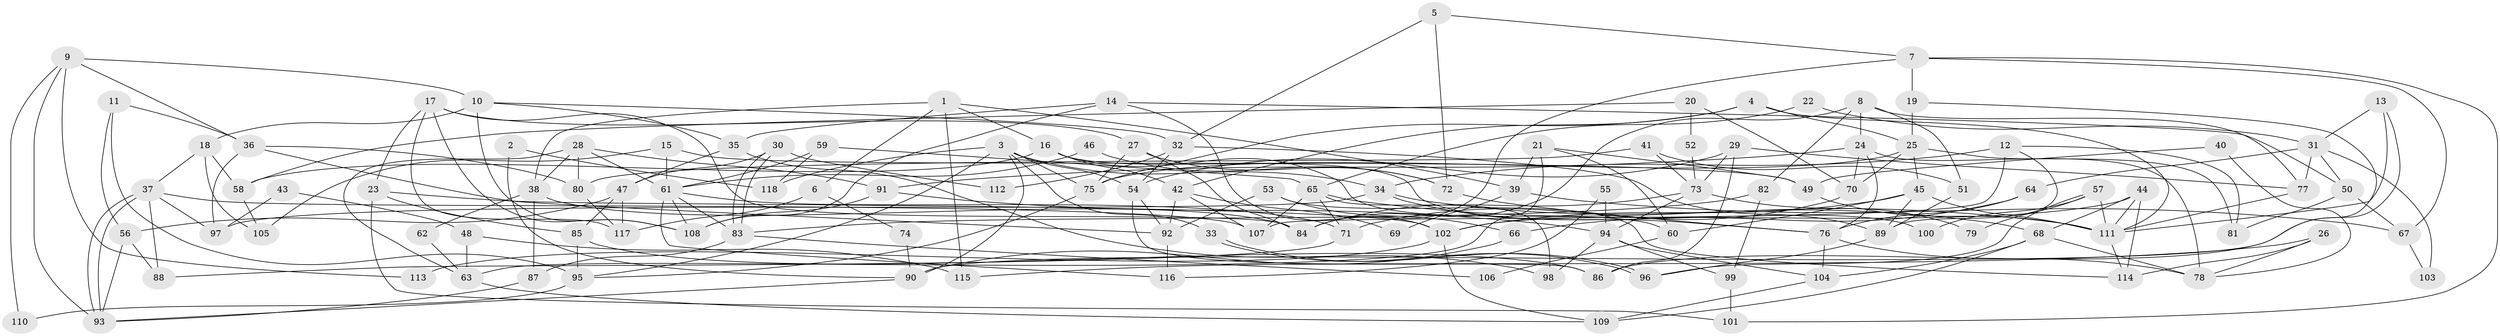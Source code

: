 // Generated by graph-tools (version 1.1) at 2025/14/03/09/25 04:14:55]
// undirected, 118 vertices, 236 edges
graph export_dot {
graph [start="1"]
  node [color=gray90,style=filled];
  1;
  2;
  3;
  4;
  5;
  6;
  7;
  8;
  9;
  10;
  11;
  12;
  13;
  14;
  15;
  16;
  17;
  18;
  19;
  20;
  21;
  22;
  23;
  24;
  25;
  26;
  27;
  28;
  29;
  30;
  31;
  32;
  33;
  34;
  35;
  36;
  37;
  38;
  39;
  40;
  41;
  42;
  43;
  44;
  45;
  46;
  47;
  48;
  49;
  50;
  51;
  52;
  53;
  54;
  55;
  56;
  57;
  58;
  59;
  60;
  61;
  62;
  63;
  64;
  65;
  66;
  67;
  68;
  69;
  70;
  71;
  72;
  73;
  74;
  75;
  76;
  77;
  78;
  79;
  80;
  81;
  82;
  83;
  84;
  85;
  86;
  87;
  88;
  89;
  90;
  91;
  92;
  93;
  94;
  95;
  96;
  97;
  98;
  99;
  100;
  101;
  102;
  103;
  104;
  105;
  106;
  107;
  108;
  109;
  110;
  111;
  112;
  113;
  114;
  115;
  116;
  117;
  118;
  1 -- 38;
  1 -- 39;
  1 -- 6;
  1 -- 16;
  1 -- 115;
  2 -- 118;
  2 -- 90;
  3 -- 95;
  3 -- 75;
  3 -- 33;
  3 -- 34;
  3 -- 54;
  3 -- 90;
  3 -- 118;
  4 -- 25;
  4 -- 111;
  4 -- 42;
  4 -- 75;
  5 -- 32;
  5 -- 7;
  5 -- 72;
  6 -- 117;
  6 -- 74;
  7 -- 19;
  7 -- 84;
  7 -- 67;
  7 -- 101;
  8 -- 84;
  8 -- 77;
  8 -- 24;
  8 -- 51;
  8 -- 82;
  9 -- 36;
  9 -- 93;
  9 -- 10;
  9 -- 110;
  9 -- 113;
  10 -- 108;
  10 -- 18;
  10 -- 32;
  10 -- 35;
  11 -- 36;
  11 -- 56;
  11 -- 95;
  12 -- 34;
  12 -- 107;
  12 -- 81;
  12 -- 89;
  13 -- 90;
  13 -- 31;
  13 -- 111;
  14 -- 108;
  14 -- 50;
  14 -- 35;
  14 -- 102;
  15 -- 105;
  15 -- 61;
  15 -- 49;
  16 -- 60;
  16 -- 42;
  16 -- 58;
  16 -- 100;
  17 -- 108;
  17 -- 27;
  17 -- 23;
  17 -- 84;
  17 -- 117;
  18 -- 37;
  18 -- 58;
  18 -- 105;
  19 -- 25;
  19 -- 86;
  20 -- 70;
  20 -- 58;
  20 -- 52;
  21 -- 49;
  21 -- 63;
  21 -- 39;
  21 -- 60;
  22 -- 31;
  22 -- 65;
  23 -- 102;
  23 -- 85;
  23 -- 101;
  24 -- 78;
  24 -- 70;
  24 -- 76;
  24 -- 91;
  25 -- 75;
  25 -- 45;
  25 -- 70;
  25 -- 81;
  26 -- 114;
  26 -- 78;
  26 -- 115;
  27 -- 84;
  27 -- 72;
  27 -- 75;
  28 -- 80;
  28 -- 61;
  28 -- 38;
  28 -- 63;
  28 -- 91;
  29 -- 86;
  29 -- 54;
  29 -- 73;
  29 -- 77;
  30 -- 83;
  30 -- 83;
  30 -- 47;
  30 -- 112;
  31 -- 64;
  31 -- 77;
  31 -- 50;
  31 -- 103;
  32 -- 89;
  32 -- 54;
  32 -- 112;
  33 -- 96;
  33 -- 96;
  34 -- 76;
  34 -- 68;
  34 -- 97;
  35 -- 47;
  35 -- 98;
  36 -- 92;
  36 -- 97;
  36 -- 80;
  37 -- 93;
  37 -- 93;
  37 -- 107;
  37 -- 88;
  37 -- 97;
  38 -- 87;
  38 -- 62;
  38 -- 84;
  39 -- 67;
  39 -- 69;
  40 -- 49;
  40 -- 78;
  41 -- 73;
  41 -- 80;
  41 -- 51;
  42 -- 69;
  42 -- 92;
  42 -- 107;
  43 -- 97;
  43 -- 48;
  44 -- 68;
  44 -- 111;
  44 -- 102;
  44 -- 114;
  45 -- 89;
  45 -- 102;
  45 -- 60;
  45 -- 111;
  46 -- 61;
  46 -- 72;
  47 -- 85;
  47 -- 56;
  47 -- 117;
  48 -- 115;
  48 -- 63;
  49 -- 111;
  50 -- 81;
  50 -- 67;
  51 -- 89;
  52 -- 73;
  53 -- 114;
  53 -- 92;
  53 -- 66;
  54 -- 86;
  54 -- 92;
  55 -- 94;
  55 -- 116;
  56 -- 88;
  56 -- 93;
  57 -- 111;
  57 -- 96;
  57 -- 79;
  57 -- 100;
  58 -- 105;
  59 -- 65;
  59 -- 61;
  59 -- 118;
  60 -- 106;
  61 -- 71;
  61 -- 83;
  61 -- 108;
  61 -- 116;
  62 -- 63;
  63 -- 109;
  64 -- 76;
  64 -- 66;
  65 -- 111;
  65 -- 98;
  65 -- 71;
  65 -- 107;
  66 -- 90;
  67 -- 103;
  68 -- 109;
  68 -- 78;
  68 -- 104;
  70 -- 71;
  71 -- 88;
  72 -- 76;
  73 -- 84;
  73 -- 79;
  73 -- 94;
  74 -- 90;
  75 -- 95;
  76 -- 104;
  76 -- 78;
  77 -- 111;
  80 -- 117;
  82 -- 99;
  82 -- 83;
  83 -- 87;
  83 -- 106;
  85 -- 95;
  85 -- 86;
  87 -- 93;
  89 -- 96;
  90 -- 93;
  91 -- 94;
  91 -- 108;
  92 -- 116;
  94 -- 98;
  94 -- 99;
  94 -- 104;
  95 -- 110;
  99 -- 101;
  102 -- 109;
  102 -- 113;
  104 -- 109;
  111 -- 114;
}

